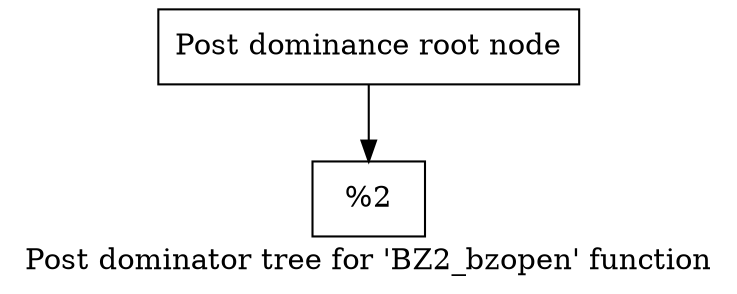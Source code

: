 digraph "Post dominator tree for 'BZ2_bzopen' function" {
	label="Post dominator tree for 'BZ2_bzopen' function";

	Node0x1327560 [shape=record,label="{Post dominance root node}"];
	Node0x1327560 -> Node0x1282320;
	Node0x1282320 [shape=record,label="{%2}"];
}
